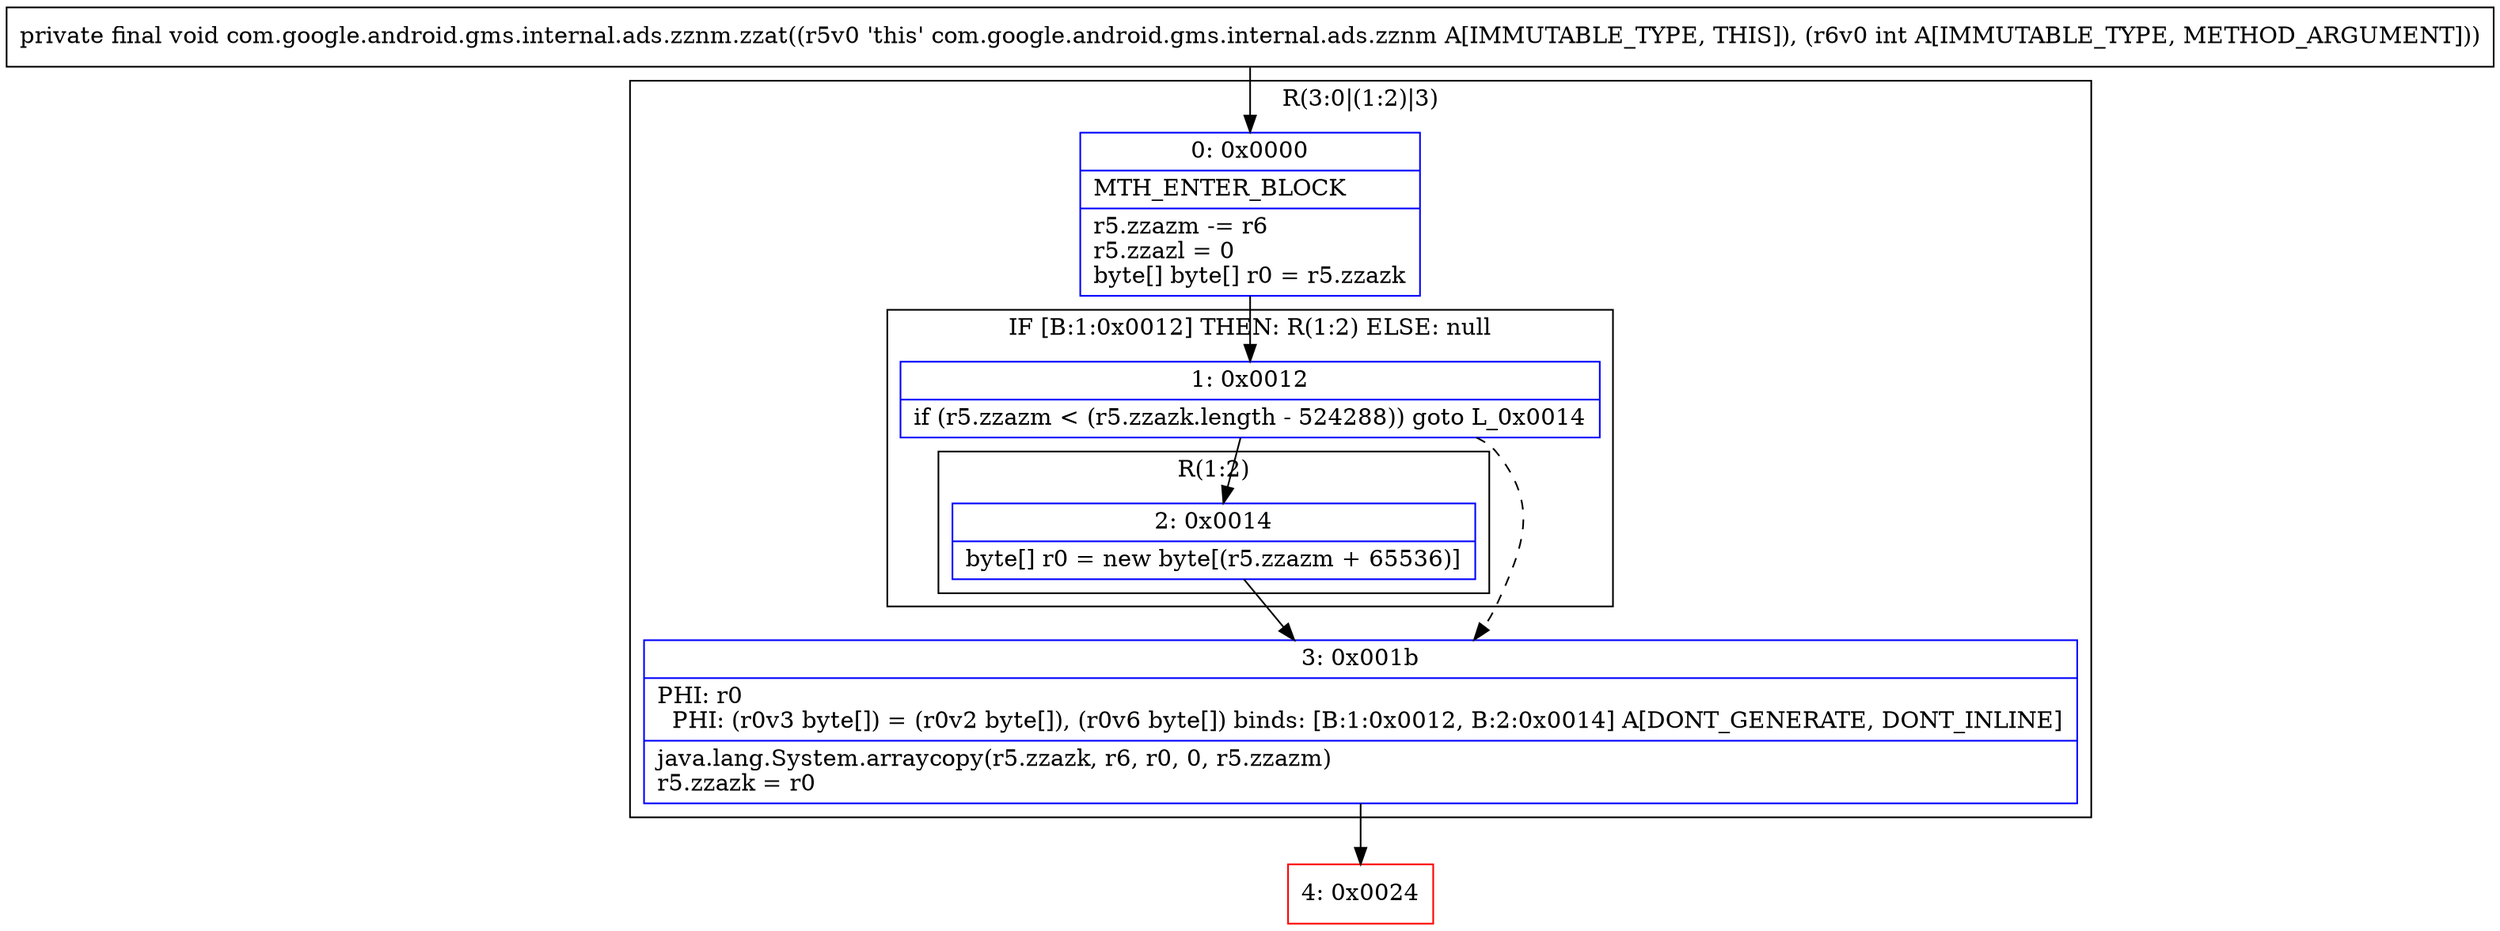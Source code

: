 digraph "CFG forcom.google.android.gms.internal.ads.zznm.zzat(I)V" {
subgraph cluster_Region_1951209612 {
label = "R(3:0|(1:2)|3)";
node [shape=record,color=blue];
Node_0 [shape=record,label="{0\:\ 0x0000|MTH_ENTER_BLOCK\l|r5.zzazm \-= r6\lr5.zzazl = 0\lbyte[] byte[] r0 = r5.zzazk\l}"];
subgraph cluster_IfRegion_1154956945 {
label = "IF [B:1:0x0012] THEN: R(1:2) ELSE: null";
node [shape=record,color=blue];
Node_1 [shape=record,label="{1\:\ 0x0012|if (r5.zzazm \< (r5.zzazk.length \- 524288)) goto L_0x0014\l}"];
subgraph cluster_Region_1828643684 {
label = "R(1:2)";
node [shape=record,color=blue];
Node_2 [shape=record,label="{2\:\ 0x0014|byte[] r0 = new byte[(r5.zzazm + 65536)]\l}"];
}
}
Node_3 [shape=record,label="{3\:\ 0x001b|PHI: r0 \l  PHI: (r0v3 byte[]) = (r0v2 byte[]), (r0v6 byte[]) binds: [B:1:0x0012, B:2:0x0014] A[DONT_GENERATE, DONT_INLINE]\l|java.lang.System.arraycopy(r5.zzazk, r6, r0, 0, r5.zzazm)\lr5.zzazk = r0\l}"];
}
Node_4 [shape=record,color=red,label="{4\:\ 0x0024}"];
MethodNode[shape=record,label="{private final void com.google.android.gms.internal.ads.zznm.zzat((r5v0 'this' com.google.android.gms.internal.ads.zznm A[IMMUTABLE_TYPE, THIS]), (r6v0 int A[IMMUTABLE_TYPE, METHOD_ARGUMENT])) }"];
MethodNode -> Node_0;
Node_0 -> Node_1;
Node_1 -> Node_2;
Node_1 -> Node_3[style=dashed];
Node_2 -> Node_3;
Node_3 -> Node_4;
}

